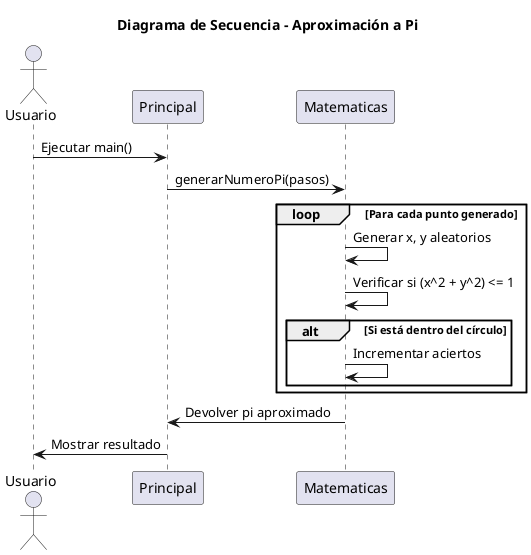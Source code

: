 @startuml

title Diagrama de Secuencia - Aproximación a Pi

actor Usuario
participant Principal
participant Matematicas

Usuario -> Principal: Ejecutar main()
Principal -> Matematicas: generarNumeroPi(pasos)
loop Para cada punto generado
    Matematicas -> Matematicas: Generar x, y aleatorios
    Matematicas -> Matematicas: Verificar si (x^2 + y^2) <= 1
    alt Si está dentro del círculo
        Matematicas -> Matematicas: Incrementar aciertos
    end
end
Matematicas -> Principal: Devolver pi aproximado
Principal -> Usuario: Mostrar resultado

@enduml